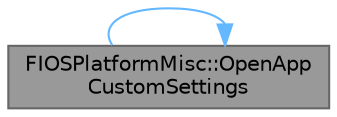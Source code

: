 digraph "FIOSPlatformMisc::OpenAppCustomSettings"
{
 // INTERACTIVE_SVG=YES
 // LATEX_PDF_SIZE
  bgcolor="transparent";
  edge [fontname=Helvetica,fontsize=10,labelfontname=Helvetica,labelfontsize=10];
  node [fontname=Helvetica,fontsize=10,shape=box,height=0.2,width=0.4];
  rankdir="LR";
  Node1 [id="Node000001",label="FIOSPlatformMisc::OpenApp\lCustomSettings",height=0.2,width=0.4,color="gray40", fillcolor="grey60", style="filled", fontcolor="black",tooltip="Open the app's custom settings in the Settings App."];
  Node1 -> Node1 [id="edge1_Node000001_Node000001",color="steelblue1",style="solid",tooltip=" "];
}
